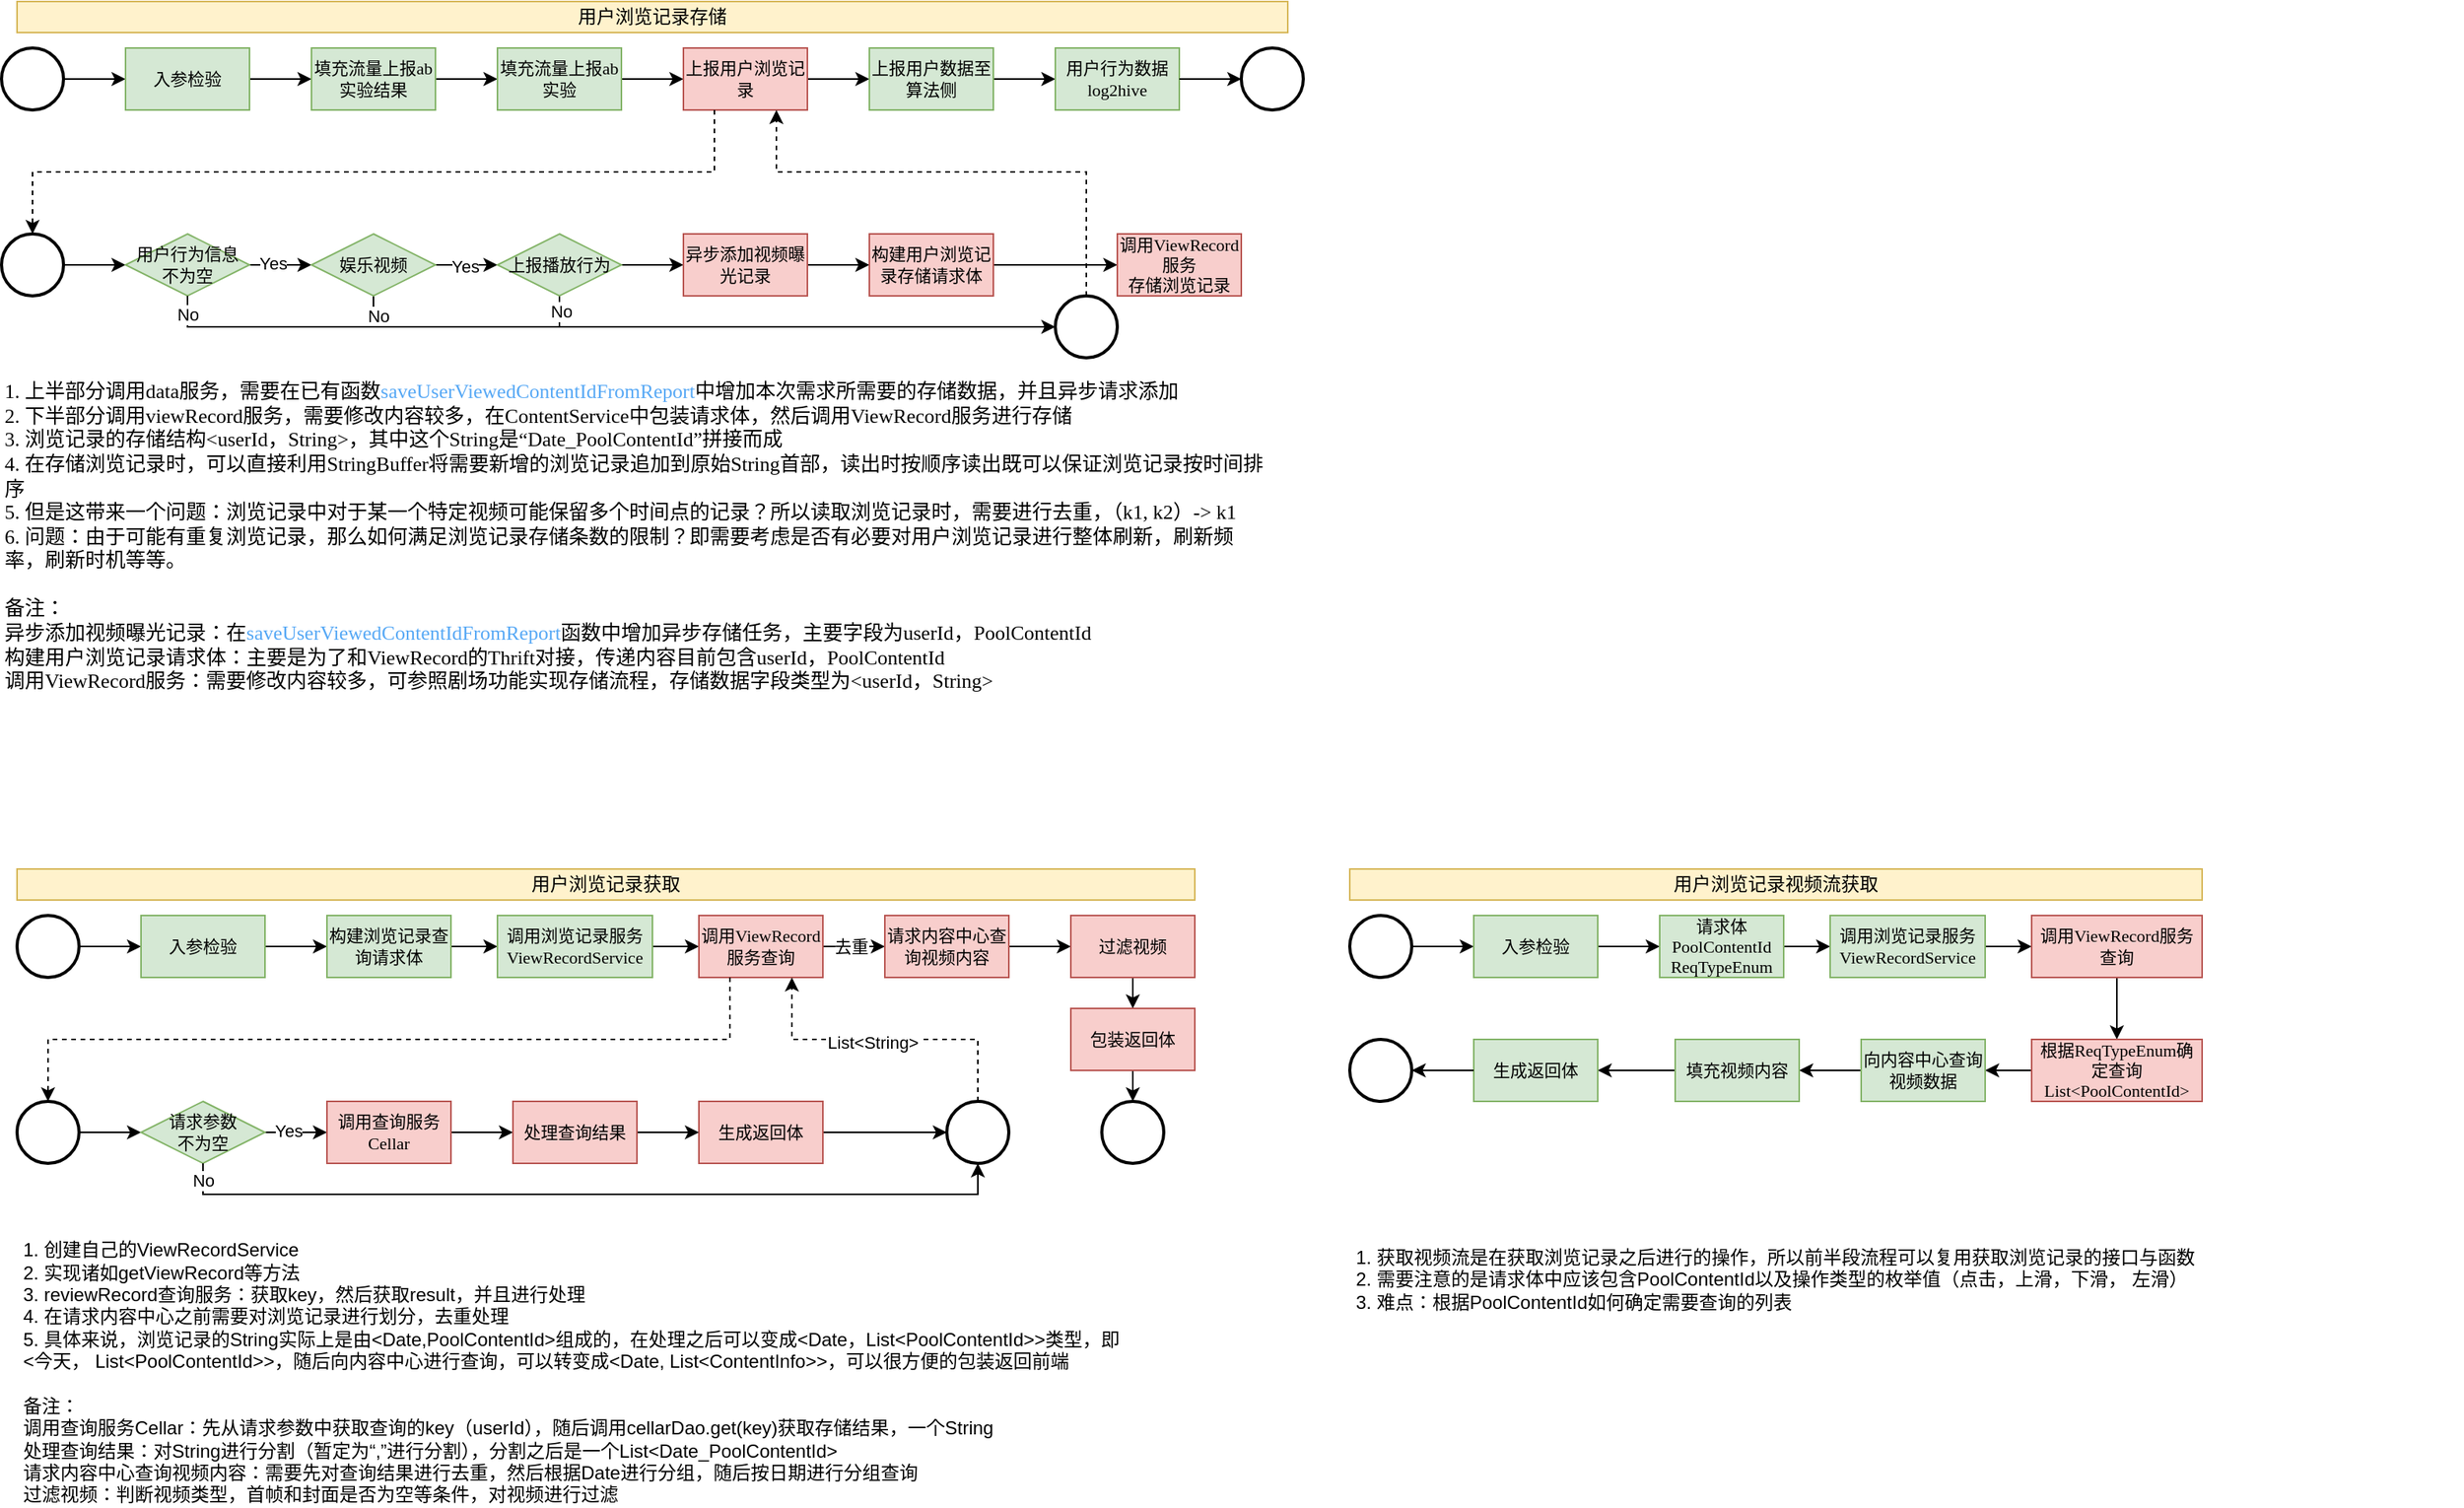 <mxfile version="24.6.4" type="github">
  <diagram name="第 1 页" id="fEKI30rLMy2NeL7lf-gq">
    <mxGraphModel dx="2053" dy="780" grid="1" gridSize="10" guides="1" tooltips="1" connect="1" arrows="1" fold="1" page="1" pageScale="1" pageWidth="827" pageHeight="1169" math="0" shadow="0">
      <root>
        <mxCell id="0" />
        <mxCell id="1" parent="0" />
        <mxCell id="zn_wXmEY_aCZp9n0cFVr-21" style="edgeStyle=orthogonalEdgeStyle;rounded=0;orthogonalLoop=1;jettySize=auto;html=1;entryX=0;entryY=0.5;entryDx=0;entryDy=0;" edge="1" parent="1" source="zn_wXmEY_aCZp9n0cFVr-1" target="zn_wXmEY_aCZp9n0cFVr-4">
          <mxGeometry relative="1" as="geometry" />
        </mxCell>
        <mxCell id="zn_wXmEY_aCZp9n0cFVr-1" value="" style="strokeWidth=2;html=1;shape=mxgraph.flowchart.start_2;whiteSpace=wrap;fontFamily=Times New Roman;fontSize=11;" vertex="1" parent="1">
          <mxGeometry y="40" width="40" height="40" as="geometry" />
        </mxCell>
        <mxCell id="zn_wXmEY_aCZp9n0cFVr-22" style="edgeStyle=orthogonalEdgeStyle;rounded=0;orthogonalLoop=1;jettySize=auto;html=1;entryX=0;entryY=0.5;entryDx=0;entryDy=0;" edge="1" parent="1" source="zn_wXmEY_aCZp9n0cFVr-4" target="zn_wXmEY_aCZp9n0cFVr-5">
          <mxGeometry relative="1" as="geometry" />
        </mxCell>
        <mxCell id="zn_wXmEY_aCZp9n0cFVr-4" value="入参检验" style="rounded=0;whiteSpace=wrap;html=1;fontFamily=Times New Roman;fontSize=11;fillColor=#d5e8d4;strokeColor=#82b366;" vertex="1" parent="1">
          <mxGeometry x="80" y="40" width="80" height="40" as="geometry" />
        </mxCell>
        <mxCell id="zn_wXmEY_aCZp9n0cFVr-23" style="edgeStyle=orthogonalEdgeStyle;rounded=0;orthogonalLoop=1;jettySize=auto;html=1;" edge="1" parent="1" source="zn_wXmEY_aCZp9n0cFVr-5" target="zn_wXmEY_aCZp9n0cFVr-6">
          <mxGeometry relative="1" as="geometry" />
        </mxCell>
        <mxCell id="zn_wXmEY_aCZp9n0cFVr-5" value="填充流量上报ab实验结果" style="rounded=0;whiteSpace=wrap;html=1;fontFamily=Times New Roman;fontSize=11;fillColor=#d5e8d4;strokeColor=#82b366;" vertex="1" parent="1">
          <mxGeometry x="200" y="40" width="80" height="40" as="geometry" />
        </mxCell>
        <mxCell id="zn_wXmEY_aCZp9n0cFVr-24" style="edgeStyle=orthogonalEdgeStyle;rounded=0;orthogonalLoop=1;jettySize=auto;html=1;" edge="1" parent="1" source="zn_wXmEY_aCZp9n0cFVr-6" target="zn_wXmEY_aCZp9n0cFVr-7">
          <mxGeometry relative="1" as="geometry" />
        </mxCell>
        <mxCell id="zn_wXmEY_aCZp9n0cFVr-6" value="填充流量上报ab实验" style="rounded=0;whiteSpace=wrap;html=1;fontFamily=Times New Roman;fontSize=11;fillColor=#d5e8d4;strokeColor=#82b366;" vertex="1" parent="1">
          <mxGeometry x="320" y="40" width="80" height="40" as="geometry" />
        </mxCell>
        <mxCell id="zn_wXmEY_aCZp9n0cFVr-25" style="edgeStyle=orthogonalEdgeStyle;rounded=0;orthogonalLoop=1;jettySize=auto;html=1;entryX=0;entryY=0.5;entryDx=0;entryDy=0;" edge="1" parent="1" source="zn_wXmEY_aCZp9n0cFVr-7" target="zn_wXmEY_aCZp9n0cFVr-8">
          <mxGeometry relative="1" as="geometry" />
        </mxCell>
        <mxCell id="zn_wXmEY_aCZp9n0cFVr-7" value="上报用户浏览记录" style="rounded=0;whiteSpace=wrap;html=1;fillColor=#f8cecc;strokeColor=#b85450;fontFamily=Times New Roman;fontSize=11;" vertex="1" parent="1">
          <mxGeometry x="440" y="40" width="80" height="40" as="geometry" />
        </mxCell>
        <mxCell id="zn_wXmEY_aCZp9n0cFVr-26" style="edgeStyle=orthogonalEdgeStyle;rounded=0;orthogonalLoop=1;jettySize=auto;html=1;entryX=0;entryY=0.5;entryDx=0;entryDy=0;" edge="1" parent="1" source="zn_wXmEY_aCZp9n0cFVr-8" target="zn_wXmEY_aCZp9n0cFVr-9">
          <mxGeometry relative="1" as="geometry" />
        </mxCell>
        <mxCell id="zn_wXmEY_aCZp9n0cFVr-8" value="上报用户数据至算法侧" style="rounded=0;whiteSpace=wrap;html=1;fontFamily=Times New Roman;fontSize=11;fillColor=#d5e8d4;strokeColor=#82b366;" vertex="1" parent="1">
          <mxGeometry x="560" y="40" width="80" height="40" as="geometry" />
        </mxCell>
        <mxCell id="zn_wXmEY_aCZp9n0cFVr-9" value="用户行为数据log2hive" style="rounded=0;whiteSpace=wrap;html=1;fontFamily=Times New Roman;fontSize=11;fillColor=#d5e8d4;strokeColor=#82b366;" vertex="1" parent="1">
          <mxGeometry x="680" y="40" width="80" height="40" as="geometry" />
        </mxCell>
        <mxCell id="zn_wXmEY_aCZp9n0cFVr-10" value="" style="strokeWidth=2;html=1;shape=mxgraph.flowchart.start_2;whiteSpace=wrap;fontFamily=Times New Roman;fontSize=11;" vertex="1" parent="1">
          <mxGeometry x="800" y="40" width="40" height="40" as="geometry" />
        </mxCell>
        <mxCell id="zn_wXmEY_aCZp9n0cFVr-28" style="edgeStyle=orthogonalEdgeStyle;rounded=0;orthogonalLoop=1;jettySize=auto;html=1;entryX=0;entryY=0.5;entryDx=0;entryDy=0;" edge="1" parent="1" source="zn_wXmEY_aCZp9n0cFVr-11" target="zn_wXmEY_aCZp9n0cFVr-12">
          <mxGeometry relative="1" as="geometry" />
        </mxCell>
        <mxCell id="zn_wXmEY_aCZp9n0cFVr-11" value="" style="strokeWidth=2;html=1;shape=mxgraph.flowchart.start_2;whiteSpace=wrap;fontFamily=Times New Roman;fontSize=11;" vertex="1" parent="1">
          <mxGeometry y="160" width="40" height="40" as="geometry" />
        </mxCell>
        <mxCell id="zn_wXmEY_aCZp9n0cFVr-29" style="edgeStyle=orthogonalEdgeStyle;rounded=0;orthogonalLoop=1;jettySize=auto;html=1;entryX=0;entryY=0.5;entryDx=0;entryDy=0;" edge="1" parent="1" source="zn_wXmEY_aCZp9n0cFVr-12" target="zn_wXmEY_aCZp9n0cFVr-13">
          <mxGeometry relative="1" as="geometry" />
        </mxCell>
        <mxCell id="zn_wXmEY_aCZp9n0cFVr-38" value="Yes" style="edgeLabel;html=1;align=center;verticalAlign=middle;resizable=0;points=[];" vertex="1" connectable="0" parent="zn_wXmEY_aCZp9n0cFVr-29">
          <mxGeometry x="-0.254" y="1" relative="1" as="geometry">
            <mxPoint as="offset" />
          </mxGeometry>
        </mxCell>
        <mxCell id="zn_wXmEY_aCZp9n0cFVr-12" value="用户行为信息&lt;div&gt;不为空&lt;/div&gt;" style="rhombus;whiteSpace=wrap;html=1;fontFamily=Times New Roman;fontSize=11;fillColor=#d5e8d4;strokeColor=#82b366;" vertex="1" parent="1">
          <mxGeometry x="80" y="160" width="80" height="40" as="geometry" />
        </mxCell>
        <mxCell id="zn_wXmEY_aCZp9n0cFVr-30" style="edgeStyle=orthogonalEdgeStyle;rounded=0;orthogonalLoop=1;jettySize=auto;html=1;entryX=0;entryY=0.5;entryDx=0;entryDy=0;" edge="1" parent="1" source="zn_wXmEY_aCZp9n0cFVr-13" target="zn_wXmEY_aCZp9n0cFVr-14">
          <mxGeometry relative="1" as="geometry" />
        </mxCell>
        <mxCell id="zn_wXmEY_aCZp9n0cFVr-39" value="Yes" style="edgeLabel;html=1;align=center;verticalAlign=middle;resizable=0;points=[];" vertex="1" connectable="0" parent="zn_wXmEY_aCZp9n0cFVr-30">
          <mxGeometry x="-0.061" y="-1" relative="1" as="geometry">
            <mxPoint as="offset" />
          </mxGeometry>
        </mxCell>
        <mxCell id="zn_wXmEY_aCZp9n0cFVr-35" style="edgeStyle=orthogonalEdgeStyle;rounded=0;orthogonalLoop=1;jettySize=auto;html=1;endArrow=none;endFill=0;" edge="1" parent="1" source="zn_wXmEY_aCZp9n0cFVr-13">
          <mxGeometry relative="1" as="geometry">
            <mxPoint x="240" y="220" as="targetPoint" />
          </mxGeometry>
        </mxCell>
        <mxCell id="zn_wXmEY_aCZp9n0cFVr-40" value="No" style="edgeLabel;html=1;align=center;verticalAlign=middle;resizable=0;points=[];" vertex="1" connectable="0" parent="zn_wXmEY_aCZp9n0cFVr-35">
          <mxGeometry x="0.168" y="3" relative="1" as="geometry">
            <mxPoint as="offset" />
          </mxGeometry>
        </mxCell>
        <mxCell id="zn_wXmEY_aCZp9n0cFVr-13" value="娱乐视频" style="rhombus;whiteSpace=wrap;html=1;fontFamily=Times New Roman;fontSize=11;fillColor=#d5e8d4;strokeColor=#82b366;" vertex="1" parent="1">
          <mxGeometry x="200" y="160" width="80" height="40" as="geometry" />
        </mxCell>
        <mxCell id="zn_wXmEY_aCZp9n0cFVr-31" style="edgeStyle=orthogonalEdgeStyle;rounded=0;orthogonalLoop=1;jettySize=auto;html=1;entryX=0;entryY=0.5;entryDx=0;entryDy=0;" edge="1" parent="1" source="zn_wXmEY_aCZp9n0cFVr-14" target="zn_wXmEY_aCZp9n0cFVr-15">
          <mxGeometry relative="1" as="geometry" />
        </mxCell>
        <mxCell id="zn_wXmEY_aCZp9n0cFVr-36" style="edgeStyle=orthogonalEdgeStyle;rounded=0;orthogonalLoop=1;jettySize=auto;html=1;endArrow=none;endFill=0;" edge="1" parent="1" source="zn_wXmEY_aCZp9n0cFVr-14">
          <mxGeometry relative="1" as="geometry">
            <mxPoint x="360" y="220" as="targetPoint" />
          </mxGeometry>
        </mxCell>
        <mxCell id="zn_wXmEY_aCZp9n0cFVr-41" value="No" style="edgeLabel;html=1;align=center;verticalAlign=middle;resizable=0;points=[];" vertex="1" connectable="0" parent="zn_wXmEY_aCZp9n0cFVr-36">
          <mxGeometry x="-0.051" y="1" relative="1" as="geometry">
            <mxPoint as="offset" />
          </mxGeometry>
        </mxCell>
        <mxCell id="zn_wXmEY_aCZp9n0cFVr-14" value="上报播放行为" style="rhombus;whiteSpace=wrap;html=1;fontFamily=Times New Roman;fontSize=11;fillColor=#d5e8d4;strokeColor=#82b366;" vertex="1" parent="1">
          <mxGeometry x="320" y="160" width="80" height="40" as="geometry" />
        </mxCell>
        <mxCell id="zn_wXmEY_aCZp9n0cFVr-32" style="edgeStyle=orthogonalEdgeStyle;rounded=0;orthogonalLoop=1;jettySize=auto;html=1;" edge="1" parent="1" source="zn_wXmEY_aCZp9n0cFVr-15" target="zn_wXmEY_aCZp9n0cFVr-18">
          <mxGeometry relative="1" as="geometry" />
        </mxCell>
        <mxCell id="zn_wXmEY_aCZp9n0cFVr-15" value="异步添加视频曝光记录" style="rounded=0;whiteSpace=wrap;html=1;fontFamily=Times New Roman;fontSize=11;fillColor=#f8cecc;strokeColor=#b85450;" vertex="1" parent="1">
          <mxGeometry x="440" y="160" width="80" height="40" as="geometry" />
        </mxCell>
        <mxCell id="zn_wXmEY_aCZp9n0cFVr-33" style="edgeStyle=orthogonalEdgeStyle;rounded=0;orthogonalLoop=1;jettySize=auto;html=1;entryX=0;entryY=0.5;entryDx=0;entryDy=0;" edge="1" parent="1" source="zn_wXmEY_aCZp9n0cFVr-18" target="zn_wXmEY_aCZp9n0cFVr-20">
          <mxGeometry relative="1" as="geometry" />
        </mxCell>
        <mxCell id="zn_wXmEY_aCZp9n0cFVr-18" value="构建用户浏览记录&lt;span style=&quot;background-color: initial;&quot;&gt;存储请求体&lt;/span&gt;" style="rounded=0;whiteSpace=wrap;html=1;fontFamily=Times New Roman;fontSize=11;fillColor=#f8cecc;strokeColor=#b85450;" vertex="1" parent="1">
          <mxGeometry x="560" y="160" width="80" height="40" as="geometry" />
        </mxCell>
        <mxCell id="zn_wXmEY_aCZp9n0cFVr-43" style="edgeStyle=orthogonalEdgeStyle;rounded=0;orthogonalLoop=1;jettySize=auto;html=1;entryX=0.75;entryY=1;entryDx=0;entryDy=0;dashed=1;" edge="1" parent="1" source="zn_wXmEY_aCZp9n0cFVr-19" target="zn_wXmEY_aCZp9n0cFVr-7">
          <mxGeometry relative="1" as="geometry">
            <Array as="points">
              <mxPoint x="700" y="120" />
              <mxPoint x="500" y="120" />
            </Array>
          </mxGeometry>
        </mxCell>
        <mxCell id="zn_wXmEY_aCZp9n0cFVr-19" value="" style="strokeWidth=2;html=1;shape=mxgraph.flowchart.start_2;whiteSpace=wrap;fontFamily=Times New Roman;fontSize=11;" vertex="1" parent="1">
          <mxGeometry x="680" y="200" width="40" height="40" as="geometry" />
        </mxCell>
        <mxCell id="zn_wXmEY_aCZp9n0cFVr-20" value="调用ViewRecord服务&lt;div&gt;存储浏览记录&lt;/div&gt;" style="rounded=0;whiteSpace=wrap;html=1;fontFamily=Times New Roman;fontSize=11;fillColor=#f8cecc;strokeColor=#b85450;" vertex="1" parent="1">
          <mxGeometry x="720" y="160" width="80" height="40" as="geometry" />
        </mxCell>
        <mxCell id="zn_wXmEY_aCZp9n0cFVr-27" style="edgeStyle=orthogonalEdgeStyle;rounded=0;orthogonalLoop=1;jettySize=auto;html=1;entryX=0;entryY=0.5;entryDx=0;entryDy=0;entryPerimeter=0;" edge="1" parent="1" source="zn_wXmEY_aCZp9n0cFVr-9" target="zn_wXmEY_aCZp9n0cFVr-10">
          <mxGeometry relative="1" as="geometry" />
        </mxCell>
        <mxCell id="zn_wXmEY_aCZp9n0cFVr-34" style="edgeStyle=orthogonalEdgeStyle;rounded=0;orthogonalLoop=1;jettySize=auto;html=1;entryX=0;entryY=0.5;entryDx=0;entryDy=0;entryPerimeter=0;" edge="1" parent="1" source="zn_wXmEY_aCZp9n0cFVr-12" target="zn_wXmEY_aCZp9n0cFVr-19">
          <mxGeometry relative="1" as="geometry">
            <Array as="points">
              <mxPoint x="120" y="220" />
            </Array>
          </mxGeometry>
        </mxCell>
        <mxCell id="zn_wXmEY_aCZp9n0cFVr-37" value="No" style="edgeLabel;html=1;align=center;verticalAlign=middle;resizable=0;points=[];" vertex="1" connectable="0" parent="zn_wXmEY_aCZp9n0cFVr-34">
          <mxGeometry x="-0.96" relative="1" as="geometry">
            <mxPoint as="offset" />
          </mxGeometry>
        </mxCell>
        <mxCell id="zn_wXmEY_aCZp9n0cFVr-42" style="edgeStyle=orthogonalEdgeStyle;rounded=0;orthogonalLoop=1;jettySize=auto;html=1;entryX=0.5;entryY=0;entryDx=0;entryDy=0;entryPerimeter=0;dashed=1;" edge="1" parent="1" source="zn_wXmEY_aCZp9n0cFVr-7" target="zn_wXmEY_aCZp9n0cFVr-11">
          <mxGeometry relative="1" as="geometry">
            <Array as="points">
              <mxPoint x="460" y="120" />
              <mxPoint x="20" y="120" />
            </Array>
          </mxGeometry>
        </mxCell>
        <mxCell id="zn_wXmEY_aCZp9n0cFVr-44" style="edgeStyle=orthogonalEdgeStyle;rounded=0;orthogonalLoop=1;jettySize=auto;html=1;entryX=0;entryY=0.5;entryDx=0;entryDy=0;" edge="1" parent="1" source="zn_wXmEY_aCZp9n0cFVr-45" target="zn_wXmEY_aCZp9n0cFVr-47">
          <mxGeometry relative="1" as="geometry" />
        </mxCell>
        <mxCell id="zn_wXmEY_aCZp9n0cFVr-45" value="" style="strokeWidth=2;html=1;shape=mxgraph.flowchart.start_2;whiteSpace=wrap;fontFamily=Times New Roman;fontSize=11;" vertex="1" parent="1">
          <mxGeometry x="10" y="600" width="40" height="40" as="geometry" />
        </mxCell>
        <mxCell id="zn_wXmEY_aCZp9n0cFVr-46" style="edgeStyle=orthogonalEdgeStyle;rounded=0;orthogonalLoop=1;jettySize=auto;html=1;entryX=0;entryY=0.5;entryDx=0;entryDy=0;" edge="1" parent="1" source="zn_wXmEY_aCZp9n0cFVr-47" target="zn_wXmEY_aCZp9n0cFVr-49">
          <mxGeometry relative="1" as="geometry" />
        </mxCell>
        <mxCell id="zn_wXmEY_aCZp9n0cFVr-47" value="入参检验" style="rounded=0;whiteSpace=wrap;html=1;fontFamily=Times New Roman;fontSize=11;fillColor=#d5e8d4;strokeColor=#82b366;" vertex="1" parent="1">
          <mxGeometry x="90" y="600" width="80" height="40" as="geometry" />
        </mxCell>
        <mxCell id="zn_wXmEY_aCZp9n0cFVr-48" style="edgeStyle=orthogonalEdgeStyle;rounded=0;orthogonalLoop=1;jettySize=auto;html=1;" edge="1" parent="1" source="zn_wXmEY_aCZp9n0cFVr-49" target="zn_wXmEY_aCZp9n0cFVr-51">
          <mxGeometry relative="1" as="geometry" />
        </mxCell>
        <mxCell id="zn_wXmEY_aCZp9n0cFVr-49" value="构建浏览记录查询请求体" style="rounded=0;whiteSpace=wrap;html=1;fontFamily=Times New Roman;fontSize=11;fillColor=#d5e8d4;strokeColor=#82b366;" vertex="1" parent="1">
          <mxGeometry x="210" y="600" width="80" height="40" as="geometry" />
        </mxCell>
        <mxCell id="zn_wXmEY_aCZp9n0cFVr-50" style="edgeStyle=orthogonalEdgeStyle;rounded=0;orthogonalLoop=1;jettySize=auto;html=1;" edge="1" parent="1" source="zn_wXmEY_aCZp9n0cFVr-51" target="zn_wXmEY_aCZp9n0cFVr-53">
          <mxGeometry relative="1" as="geometry" />
        </mxCell>
        <mxCell id="zn_wXmEY_aCZp9n0cFVr-51" value="调用浏览记录服务ViewRecordService" style="rounded=0;whiteSpace=wrap;html=1;fontFamily=Times New Roman;fontSize=11;fillColor=#d5e8d4;strokeColor=#82b366;" vertex="1" parent="1">
          <mxGeometry x="320" y="600" width="100" height="40" as="geometry" />
        </mxCell>
        <mxCell id="zn_wXmEY_aCZp9n0cFVr-52" style="edgeStyle=orthogonalEdgeStyle;rounded=0;orthogonalLoop=1;jettySize=auto;html=1;entryX=0;entryY=0.5;entryDx=0;entryDy=0;" edge="1" parent="1" source="zn_wXmEY_aCZp9n0cFVr-53" target="zn_wXmEY_aCZp9n0cFVr-55">
          <mxGeometry relative="1" as="geometry" />
        </mxCell>
        <mxCell id="zn_wXmEY_aCZp9n0cFVr-144" value="去重" style="edgeLabel;html=1;align=center;verticalAlign=middle;resizable=0;points=[];" vertex="1" connectable="0" parent="zn_wXmEY_aCZp9n0cFVr-52">
          <mxGeometry x="-0.132" relative="1" as="geometry">
            <mxPoint as="offset" />
          </mxGeometry>
        </mxCell>
        <mxCell id="zn_wXmEY_aCZp9n0cFVr-53" value="调用ViewRecord服务查询" style="rounded=0;whiteSpace=wrap;html=1;fillColor=#f8cecc;strokeColor=#b85450;fontFamily=Times New Roman;fontSize=11;" vertex="1" parent="1">
          <mxGeometry x="450" y="600" width="80" height="40" as="geometry" />
        </mxCell>
        <mxCell id="zn_wXmEY_aCZp9n0cFVr-54" style="edgeStyle=orthogonalEdgeStyle;rounded=0;orthogonalLoop=1;jettySize=auto;html=1;entryX=0;entryY=0.5;entryDx=0;entryDy=0;" edge="1" parent="1" source="zn_wXmEY_aCZp9n0cFVr-55" target="zn_wXmEY_aCZp9n0cFVr-56">
          <mxGeometry relative="1" as="geometry" />
        </mxCell>
        <mxCell id="zn_wXmEY_aCZp9n0cFVr-55" value="请求内容中心查询视频内容" style="rounded=0;whiteSpace=wrap;html=1;fontFamily=Times New Roman;fontSize=11;fillColor=#f8cecc;strokeColor=#b85450;" vertex="1" parent="1">
          <mxGeometry x="570" y="600" width="80" height="40" as="geometry" />
        </mxCell>
        <mxCell id="zn_wXmEY_aCZp9n0cFVr-95" style="edgeStyle=orthogonalEdgeStyle;rounded=0;orthogonalLoop=1;jettySize=auto;html=1;entryX=0.5;entryY=0;entryDx=0;entryDy=0;" edge="1" parent="1" source="zn_wXmEY_aCZp9n0cFVr-56" target="zn_wXmEY_aCZp9n0cFVr-92">
          <mxGeometry relative="1" as="geometry" />
        </mxCell>
        <mxCell id="zn_wXmEY_aCZp9n0cFVr-56" value="过滤视频" style="rounded=0;whiteSpace=wrap;html=1;fontFamily=Times New Roman;fontSize=11;fillColor=#f8cecc;strokeColor=#b85450;" vertex="1" parent="1">
          <mxGeometry x="690" y="600" width="80" height="40" as="geometry" />
        </mxCell>
        <mxCell id="zn_wXmEY_aCZp9n0cFVr-58" style="edgeStyle=orthogonalEdgeStyle;rounded=0;orthogonalLoop=1;jettySize=auto;html=1;entryX=0;entryY=0.5;entryDx=0;entryDy=0;" edge="1" parent="1" source="zn_wXmEY_aCZp9n0cFVr-59" target="zn_wXmEY_aCZp9n0cFVr-62">
          <mxGeometry relative="1" as="geometry" />
        </mxCell>
        <mxCell id="zn_wXmEY_aCZp9n0cFVr-59" value="" style="strokeWidth=2;html=1;shape=mxgraph.flowchart.start_2;whiteSpace=wrap;fontFamily=Times New Roman;fontSize=11;" vertex="1" parent="1">
          <mxGeometry x="10" y="720" width="40" height="40" as="geometry" />
        </mxCell>
        <mxCell id="zn_wXmEY_aCZp9n0cFVr-60" style="edgeStyle=orthogonalEdgeStyle;rounded=0;orthogonalLoop=1;jettySize=auto;html=1;entryX=0;entryY=0.5;entryDx=0;entryDy=0;" edge="1" parent="1" source="zn_wXmEY_aCZp9n0cFVr-62">
          <mxGeometry relative="1" as="geometry">
            <mxPoint x="210" y="740" as="targetPoint" />
          </mxGeometry>
        </mxCell>
        <mxCell id="zn_wXmEY_aCZp9n0cFVr-61" value="Yes" style="edgeLabel;html=1;align=center;verticalAlign=middle;resizable=0;points=[];" vertex="1" connectable="0" parent="zn_wXmEY_aCZp9n0cFVr-60">
          <mxGeometry x="-0.254" y="1" relative="1" as="geometry">
            <mxPoint as="offset" />
          </mxGeometry>
        </mxCell>
        <mxCell id="zn_wXmEY_aCZp9n0cFVr-62" value="请求参数&lt;div&gt;不为空&lt;/div&gt;" style="rhombus;whiteSpace=wrap;html=1;fontFamily=Times New Roman;fontSize=11;fillColor=#d5e8d4;strokeColor=#82b366;" vertex="1" parent="1">
          <mxGeometry x="90" y="720" width="80" height="40" as="geometry" />
        </mxCell>
        <mxCell id="zn_wXmEY_aCZp9n0cFVr-72" style="edgeStyle=orthogonalEdgeStyle;rounded=0;orthogonalLoop=1;jettySize=auto;html=1;entryX=0;entryY=0.5;entryDx=0;entryDy=0;entryPerimeter=0;" edge="1" parent="1" source="zn_wXmEY_aCZp9n0cFVr-73" target="zn_wXmEY_aCZp9n0cFVr-88">
          <mxGeometry relative="1" as="geometry">
            <mxPoint x="570.0" y="740" as="targetPoint" />
          </mxGeometry>
        </mxCell>
        <mxCell id="zn_wXmEY_aCZp9n0cFVr-73" value="生成返回体" style="rounded=0;whiteSpace=wrap;html=1;fontFamily=Times New Roman;fontSize=11;fillColor=#f8cecc;strokeColor=#b85450;" vertex="1" parent="1">
          <mxGeometry x="450" y="720" width="80" height="40" as="geometry" />
        </mxCell>
        <mxCell id="zn_wXmEY_aCZp9n0cFVr-80" style="edgeStyle=orthogonalEdgeStyle;rounded=0;orthogonalLoop=1;jettySize=auto;html=1;entryX=0.5;entryY=1;entryDx=0;entryDy=0;entryPerimeter=0;" edge="1" parent="1" source="zn_wXmEY_aCZp9n0cFVr-62" target="zn_wXmEY_aCZp9n0cFVr-88">
          <mxGeometry relative="1" as="geometry">
            <Array as="points">
              <mxPoint x="130" y="780" />
              <mxPoint x="630" y="780" />
            </Array>
            <mxPoint x="630" y="780" as="targetPoint" />
          </mxGeometry>
        </mxCell>
        <mxCell id="zn_wXmEY_aCZp9n0cFVr-81" value="No" style="edgeLabel;html=1;align=center;verticalAlign=middle;resizable=0;points=[];" vertex="1" connectable="0" parent="zn_wXmEY_aCZp9n0cFVr-80">
          <mxGeometry x="-0.96" relative="1" as="geometry">
            <mxPoint as="offset" />
          </mxGeometry>
        </mxCell>
        <mxCell id="zn_wXmEY_aCZp9n0cFVr-82" style="edgeStyle=orthogonalEdgeStyle;rounded=0;orthogonalLoop=1;jettySize=auto;html=1;entryX=0.5;entryY=0;entryDx=0;entryDy=0;entryPerimeter=0;dashed=1;" edge="1" parent="1" source="zn_wXmEY_aCZp9n0cFVr-53" target="zn_wXmEY_aCZp9n0cFVr-59">
          <mxGeometry relative="1" as="geometry">
            <Array as="points">
              <mxPoint x="470" y="680" />
              <mxPoint x="30" y="680" />
            </Array>
          </mxGeometry>
        </mxCell>
        <mxCell id="zn_wXmEY_aCZp9n0cFVr-83" value="用户浏览记录存储" style="text;html=1;align=center;verticalAlign=middle;whiteSpace=wrap;rounded=0;fillColor=#fff2cc;strokeColor=#d6b656;" vertex="1" parent="1">
          <mxGeometry x="10" y="10" width="820" height="20" as="geometry" />
        </mxCell>
        <mxCell id="zn_wXmEY_aCZp9n0cFVr-84" value="用户浏览记录获取" style="text;html=1;align=center;verticalAlign=middle;whiteSpace=wrap;rounded=0;fillColor=#fff2cc;strokeColor=#d6b656;" vertex="1" parent="1">
          <mxGeometry x="10" y="570" width="760" height="20" as="geometry" />
        </mxCell>
        <mxCell id="zn_wXmEY_aCZp9n0cFVr-85" value="1. 创建自己的ViewRecordService&lt;div&gt;2. 实现诸如getViewRecord等方法&lt;/div&gt;&lt;div&gt;3. reviewRecord查询服务：获取key，然后获取result，并且进行处理&lt;/div&gt;&lt;div&gt;4. 在请求内容中心之前需要对浏览记录进行划分，去重处理&lt;/div&gt;&lt;div&gt;5. 具体来说，浏览记录的String实际上是由&amp;lt;Date,PoolContentId&amp;gt;组成的，在处理之后可以变成&amp;lt;Date，List&amp;lt;PoolContentId&amp;gt;&amp;gt;类型，即&amp;lt;今天， List&amp;lt;PoolContentId&amp;gt;&amp;gt;，随后向内容中心进行查询，可以转变成&amp;lt;Date, List&amp;lt;ContentInfo&amp;gt;&amp;gt;，可以很方便的包装返回前端&lt;/div&gt;&lt;div&gt;&lt;br&gt;&lt;/div&gt;&lt;div&gt;备注：&lt;/div&gt;&lt;div&gt;调用查询服务Cellar：先从请求参数中获取查询的key（userId），随后调用cellarDao.get(key)获取存储结果，一个String&lt;/div&gt;&lt;div&gt;处理查询结果：对String进行分割（暂定为“,”进行分割），分割之后是一个List&amp;lt;Date_PoolContentId&amp;gt;&lt;/div&gt;&lt;div&gt;请求内容中心查询视频内容：需要先对查询结果进行去重，然后根据Date进行分组，随后按日期进行分组查询&lt;/div&gt;&lt;div&gt;过滤视频：判断视频类型，首帧和封面是否为空等条件，对视频进行过滤&lt;/div&gt;" style="text;html=1;align=left;verticalAlign=middle;whiteSpace=wrap;rounded=0;" vertex="1" parent="1">
          <mxGeometry x="12" y="880" width="716" height="30" as="geometry" />
        </mxCell>
        <mxCell id="zn_wXmEY_aCZp9n0cFVr-90" style="edgeStyle=orthogonalEdgeStyle;rounded=0;orthogonalLoop=1;jettySize=auto;html=1;entryX=0;entryY=0.5;entryDx=0;entryDy=0;" edge="1" parent="1" source="zn_wXmEY_aCZp9n0cFVr-86" target="zn_wXmEY_aCZp9n0cFVr-87">
          <mxGeometry relative="1" as="geometry" />
        </mxCell>
        <mxCell id="zn_wXmEY_aCZp9n0cFVr-86" value="调用查询服务&lt;div&gt;Cellar&lt;/div&gt;" style="rounded=0;whiteSpace=wrap;html=1;fontFamily=Times New Roman;fontSize=11;fillColor=#f8cecc;strokeColor=#b85450;" vertex="1" parent="1">
          <mxGeometry x="210" y="720" width="80" height="40" as="geometry" />
        </mxCell>
        <mxCell id="zn_wXmEY_aCZp9n0cFVr-91" style="edgeStyle=orthogonalEdgeStyle;rounded=0;orthogonalLoop=1;jettySize=auto;html=1;entryX=0;entryY=0.5;entryDx=0;entryDy=0;" edge="1" parent="1" source="zn_wXmEY_aCZp9n0cFVr-87" target="zn_wXmEY_aCZp9n0cFVr-73">
          <mxGeometry relative="1" as="geometry" />
        </mxCell>
        <mxCell id="zn_wXmEY_aCZp9n0cFVr-87" value="处理查询结果" style="rounded=0;whiteSpace=wrap;html=1;fontFamily=Times New Roman;fontSize=11;fillColor=#f8cecc;strokeColor=#b85450;" vertex="1" parent="1">
          <mxGeometry x="330" y="720" width="80" height="40" as="geometry" />
        </mxCell>
        <mxCell id="zn_wXmEY_aCZp9n0cFVr-89" style="edgeStyle=orthogonalEdgeStyle;rounded=0;orthogonalLoop=1;jettySize=auto;html=1;entryX=0.75;entryY=1;entryDx=0;entryDy=0;dashed=1;" edge="1" parent="1" source="zn_wXmEY_aCZp9n0cFVr-88" target="zn_wXmEY_aCZp9n0cFVr-53">
          <mxGeometry relative="1" as="geometry">
            <Array as="points">
              <mxPoint x="630" y="680" />
              <mxPoint x="510" y="680" />
            </Array>
          </mxGeometry>
        </mxCell>
        <mxCell id="zn_wXmEY_aCZp9n0cFVr-93" value="List&amp;lt;String&amp;gt;" style="edgeLabel;html=1;align=center;verticalAlign=middle;resizable=0;points=[];" vertex="1" connectable="0" parent="zn_wXmEY_aCZp9n0cFVr-89">
          <mxGeometry x="0.08" y="2" relative="1" as="geometry">
            <mxPoint as="offset" />
          </mxGeometry>
        </mxCell>
        <mxCell id="zn_wXmEY_aCZp9n0cFVr-88" value="" style="strokeWidth=2;html=1;shape=mxgraph.flowchart.start_2;whiteSpace=wrap;fontFamily=Times New Roman;fontSize=11;" vertex="1" parent="1">
          <mxGeometry x="610" y="720" width="40" height="40" as="geometry" />
        </mxCell>
        <mxCell id="zn_wXmEY_aCZp9n0cFVr-96" style="edgeStyle=orthogonalEdgeStyle;rounded=0;orthogonalLoop=1;jettySize=auto;html=1;" edge="1" parent="1" source="zn_wXmEY_aCZp9n0cFVr-92" target="zn_wXmEY_aCZp9n0cFVr-94">
          <mxGeometry relative="1" as="geometry" />
        </mxCell>
        <mxCell id="zn_wXmEY_aCZp9n0cFVr-92" value="包装返回体" style="rounded=0;whiteSpace=wrap;html=1;fontFamily=Times New Roman;fontSize=11;fillColor=#f8cecc;strokeColor=#b85450;" vertex="1" parent="1">
          <mxGeometry x="690" y="660" width="80" height="40" as="geometry" />
        </mxCell>
        <mxCell id="zn_wXmEY_aCZp9n0cFVr-94" value="" style="strokeWidth=2;html=1;shape=mxgraph.flowchart.start_2;whiteSpace=wrap;fontFamily=Times New Roman;fontSize=11;" vertex="1" parent="1">
          <mxGeometry x="710" y="720" width="40" height="40" as="geometry" />
        </mxCell>
        <mxCell id="zn_wXmEY_aCZp9n0cFVr-97" value="&lt;font face=&quot;Times New Roman&quot; style=&quot;font-size: 13px;&quot;&gt;1. 上半部分调用data服务，需要在已有函数&lt;span style=&quot;color: rgb(86, 168, 245);&quot;&gt;saveUserViewedContentIdFromReport&lt;/span&gt;中增加本次需求所需要的存储数据，并且异步请求添加&lt;/font&gt;&lt;div&gt;&lt;font face=&quot;Times New Roman&quot; style=&quot;font-size: 13px;&quot;&gt;2. 下半部分调用viewRecord服务，需要修改内容较多，在ContentService中包装请求体，然后调用ViewRecord服务进行存储&lt;/font&gt;&lt;/div&gt;&lt;div&gt;&lt;font face=&quot;Times New Roman&quot; style=&quot;font-size: 13px;&quot;&gt;3. 浏览记录的存储结构&amp;lt;userId，String&amp;gt;，其中这个String是“Date_PoolContentId”拼接而成&lt;/font&gt;&lt;/div&gt;&lt;div&gt;&lt;font face=&quot;Times New Roman&quot; style=&quot;font-size: 13px;&quot;&gt;4. 在存储浏览记录时，可以直接利用StringBuffer将需要新增的浏览记录追加到原始String首部，读出时按顺序读出既可以保证浏览记录按时间排序&lt;/font&gt;&lt;/div&gt;&lt;div&gt;&lt;font face=&quot;Times New Roman&quot; style=&quot;font-size: 13px;&quot;&gt;5. 但是这带来一个问题：浏览记录中对于某一个特定视频可能保留多个时间点的记录？所以读取浏览记录时，需要进行去重，（k1, k2）-&amp;gt; k1&lt;/font&gt;&lt;/div&gt;&lt;div&gt;&lt;font face=&quot;Times New Roman&quot; style=&quot;font-size: 13px;&quot;&gt;6. 问题：由于可能有重复浏览记录，那么如何满足浏览记录存储条数的限制？即需要考虑是否有必要对用户浏览记录进行整体刷新，刷新频率，刷新时机等等。&lt;/font&gt;&lt;/div&gt;&lt;div&gt;&lt;font face=&quot;Times New Roman&quot; style=&quot;font-size: 13px;&quot;&gt;&lt;br&gt;&lt;/font&gt;&lt;/div&gt;&lt;div&gt;&lt;font face=&quot;Times New Roman&quot; style=&quot;font-size: 13px;&quot;&gt;备注：&lt;/font&gt;&lt;/div&gt;&lt;div&gt;&lt;font face=&quot;Times New Roman&quot;&gt;&lt;span style=&quot;font-size: 13px;&quot;&gt;异步添加视频曝光记录：在&lt;/span&gt;&lt;/font&gt;&lt;span style=&quot;color: rgb(86, 168, 245); font-family: &amp;quot;Times New Roman&amp;quot;; font-size: 13px; background-color: initial;&quot;&gt;saveUserViewedContentIdFromReport&lt;/span&gt;&lt;span style=&quot;font-family: &amp;quot;Times New Roman&amp;quot;; font-size: 13px; background-color: initial;&quot;&gt;函数&lt;/span&gt;&lt;span style=&quot;font-family: &amp;quot;Times New Roman&amp;quot;; font-size: 13px; background-color: initial;&quot;&gt;中增加异步存储任务，主要字段为userId，PoolContentId&lt;/span&gt;&lt;/div&gt;&lt;div&gt;&lt;span style=&quot;font-family: &amp;quot;Times New Roman&amp;quot;; font-size: 13px; background-color: initial;&quot;&gt;构建用户浏览记录请求体：主要是为了和ViewRecord的Thrift对接，传递内容目前包含userId，PoolContentId&lt;/span&gt;&lt;/div&gt;&lt;div&gt;&lt;span style=&quot;font-family: &amp;quot;Times New Roman&amp;quot;; font-size: 13px; background-color: initial;&quot;&gt;调用ViewRecord服务：需要修改内容较多，可参照剧场功能实现存储流程，存储数据字段类型为&amp;lt;userId，String&amp;gt;&lt;/span&gt;&lt;/div&gt;" style="text;html=1;align=left;verticalAlign=middle;whiteSpace=wrap;rounded=0;" vertex="1" parent="1">
          <mxGeometry y="340" width="820" height="30" as="geometry" />
        </mxCell>
        <mxCell id="zn_wXmEY_aCZp9n0cFVr-99" style="edgeStyle=orthogonalEdgeStyle;rounded=0;orthogonalLoop=1;jettySize=auto;html=1;entryX=0;entryY=0.5;entryDx=0;entryDy=0;" edge="1" parent="1" source="zn_wXmEY_aCZp9n0cFVr-100" target="zn_wXmEY_aCZp9n0cFVr-102">
          <mxGeometry relative="1" as="geometry" />
        </mxCell>
        <mxCell id="zn_wXmEY_aCZp9n0cFVr-100" value="" style="strokeWidth=2;html=1;shape=mxgraph.flowchart.start_2;whiteSpace=wrap;fontFamily=Times New Roman;fontSize=11;" vertex="1" parent="1">
          <mxGeometry x="870" y="600" width="40" height="40" as="geometry" />
        </mxCell>
        <mxCell id="zn_wXmEY_aCZp9n0cFVr-101" style="edgeStyle=orthogonalEdgeStyle;rounded=0;orthogonalLoop=1;jettySize=auto;html=1;entryX=0;entryY=0.5;entryDx=0;entryDy=0;" edge="1" parent="1" source="zn_wXmEY_aCZp9n0cFVr-102" target="zn_wXmEY_aCZp9n0cFVr-104">
          <mxGeometry relative="1" as="geometry" />
        </mxCell>
        <mxCell id="zn_wXmEY_aCZp9n0cFVr-102" value="入参检验" style="rounded=0;whiteSpace=wrap;html=1;fontFamily=Times New Roman;fontSize=11;fillColor=#d5e8d4;strokeColor=#82b366;" vertex="1" parent="1">
          <mxGeometry x="950" y="600" width="80" height="40" as="geometry" />
        </mxCell>
        <mxCell id="zn_wXmEY_aCZp9n0cFVr-103" style="edgeStyle=orthogonalEdgeStyle;rounded=0;orthogonalLoop=1;jettySize=auto;html=1;" edge="1" parent="1" source="zn_wXmEY_aCZp9n0cFVr-104" target="zn_wXmEY_aCZp9n0cFVr-106">
          <mxGeometry relative="1" as="geometry" />
        </mxCell>
        <mxCell id="zn_wXmEY_aCZp9n0cFVr-104" value="请求体&lt;div&gt;PoolContentId&lt;/div&gt;&lt;div&gt;ReqTypeEnum&lt;/div&gt;" style="rounded=0;whiteSpace=wrap;html=1;fontFamily=Times New Roman;fontSize=11;fillColor=#d5e8d4;strokeColor=#82b366;" vertex="1" parent="1">
          <mxGeometry x="1070" y="600" width="80" height="40" as="geometry" />
        </mxCell>
        <mxCell id="zn_wXmEY_aCZp9n0cFVr-105" style="edgeStyle=orthogonalEdgeStyle;rounded=0;orthogonalLoop=1;jettySize=auto;html=1;" edge="1" parent="1" source="zn_wXmEY_aCZp9n0cFVr-106" target="zn_wXmEY_aCZp9n0cFVr-108">
          <mxGeometry relative="1" as="geometry" />
        </mxCell>
        <mxCell id="zn_wXmEY_aCZp9n0cFVr-106" value="调用浏览记录服务ViewRecordService" style="rounded=0;whiteSpace=wrap;html=1;fontFamily=Times New Roman;fontSize=11;fillColor=#d5e8d4;strokeColor=#82b366;" vertex="1" parent="1">
          <mxGeometry x="1180" y="600" width="100" height="40" as="geometry" />
        </mxCell>
        <mxCell id="zn_wXmEY_aCZp9n0cFVr-136" style="edgeStyle=orthogonalEdgeStyle;rounded=0;orthogonalLoop=1;jettySize=auto;html=1;entryX=0.5;entryY=0;entryDx=0;entryDy=0;" edge="1" parent="1" source="zn_wXmEY_aCZp9n0cFVr-108" target="zn_wXmEY_aCZp9n0cFVr-110">
          <mxGeometry relative="1" as="geometry" />
        </mxCell>
        <mxCell id="zn_wXmEY_aCZp9n0cFVr-108" value="调用ViewRecord服务查询" style="rounded=0;whiteSpace=wrap;html=1;fillColor=#f8cecc;strokeColor=#b85450;fontFamily=Times New Roman;fontSize=11;" vertex="1" parent="1">
          <mxGeometry x="1310" y="600" width="110" height="40" as="geometry" />
        </mxCell>
        <mxCell id="zn_wXmEY_aCZp9n0cFVr-137" value="" style="edgeStyle=orthogonalEdgeStyle;rounded=0;orthogonalLoop=1;jettySize=auto;html=1;" edge="1" parent="1" source="zn_wXmEY_aCZp9n0cFVr-110" target="zn_wXmEY_aCZp9n0cFVr-112">
          <mxGeometry relative="1" as="geometry" />
        </mxCell>
        <mxCell id="zn_wXmEY_aCZp9n0cFVr-110" value="根据ReqTypeEnum确定查询List&amp;lt;PoolContentId&amp;gt;" style="rounded=0;whiteSpace=wrap;html=1;fontFamily=Times New Roman;fontSize=11;fillColor=#f8cecc;strokeColor=#b85450;" vertex="1" parent="1">
          <mxGeometry x="1310" y="680" width="110" height="40" as="geometry" />
        </mxCell>
        <mxCell id="zn_wXmEY_aCZp9n0cFVr-138" style="edgeStyle=orthogonalEdgeStyle;rounded=0;orthogonalLoop=1;jettySize=auto;html=1;entryX=1;entryY=0.5;entryDx=0;entryDy=0;" edge="1" parent="1" source="zn_wXmEY_aCZp9n0cFVr-112" target="zn_wXmEY_aCZp9n0cFVr-132">
          <mxGeometry relative="1" as="geometry" />
        </mxCell>
        <mxCell id="zn_wXmEY_aCZp9n0cFVr-112" value="向内容中心查询视频数据" style="rounded=0;whiteSpace=wrap;html=1;fontFamily=Times New Roman;fontSize=11;fillColor=#d5e8d4;strokeColor=#82b366;" vertex="1" parent="1">
          <mxGeometry x="1200" y="680" width="80" height="40" as="geometry" />
        </mxCell>
        <mxCell id="zn_wXmEY_aCZp9n0cFVr-123" value="用户浏览记录视频流获取" style="text;html=1;align=center;verticalAlign=middle;whiteSpace=wrap;rounded=0;fillColor=#fff2cc;strokeColor=#d6b656;" vertex="1" parent="1">
          <mxGeometry x="870" y="570" width="550" height="20" as="geometry" />
        </mxCell>
        <mxCell id="zn_wXmEY_aCZp9n0cFVr-139" style="edgeStyle=orthogonalEdgeStyle;rounded=0;orthogonalLoop=1;jettySize=auto;html=1;" edge="1" parent="1" source="zn_wXmEY_aCZp9n0cFVr-132" target="zn_wXmEY_aCZp9n0cFVr-135">
          <mxGeometry relative="1" as="geometry" />
        </mxCell>
        <mxCell id="zn_wXmEY_aCZp9n0cFVr-132" value="填充视频内容" style="rounded=0;whiteSpace=wrap;html=1;fontFamily=Times New Roman;fontSize=11;fillColor=#d5e8d4;strokeColor=#82b366;" vertex="1" parent="1">
          <mxGeometry x="1080" y="680" width="80" height="40" as="geometry" />
        </mxCell>
        <mxCell id="zn_wXmEY_aCZp9n0cFVr-133" value="" style="strokeWidth=2;html=1;shape=mxgraph.flowchart.start_2;whiteSpace=wrap;fontFamily=Times New Roman;fontSize=11;" vertex="1" parent="1">
          <mxGeometry x="870" y="680" width="40" height="40" as="geometry" />
        </mxCell>
        <mxCell id="zn_wXmEY_aCZp9n0cFVr-134" value="&lt;div&gt;1. 获取视频流是在获取浏览记录之后进行的操作，所以前半段流程可以复用获取浏览记录的接口与函数&lt;/div&gt;&lt;div&gt;2. 需要注意的是请求体中应该包含PoolContentId以及操作类型的枚举值（点击，上滑，下滑， 左滑）&lt;/div&gt;&lt;div&gt;3. 难点：根据PoolContentId如何确定需要查询的列表&lt;/div&gt;" style="text;html=1;align=left;verticalAlign=middle;whiteSpace=wrap;rounded=0;" vertex="1" parent="1">
          <mxGeometry x="872" y="820" width="716" height="30" as="geometry" />
        </mxCell>
        <mxCell id="zn_wXmEY_aCZp9n0cFVr-135" value="生成返回体" style="rounded=0;whiteSpace=wrap;html=1;fontFamily=Times New Roman;fontSize=11;fillColor=#d5e8d4;strokeColor=#82b366;" vertex="1" parent="1">
          <mxGeometry x="950" y="680" width="80" height="40" as="geometry" />
        </mxCell>
        <mxCell id="zn_wXmEY_aCZp9n0cFVr-140" style="edgeStyle=orthogonalEdgeStyle;rounded=0;orthogonalLoop=1;jettySize=auto;html=1;entryX=1;entryY=0.5;entryDx=0;entryDy=0;entryPerimeter=0;" edge="1" parent="1" source="zn_wXmEY_aCZp9n0cFVr-135" target="zn_wXmEY_aCZp9n0cFVr-133">
          <mxGeometry relative="1" as="geometry" />
        </mxCell>
      </root>
    </mxGraphModel>
  </diagram>
</mxfile>
